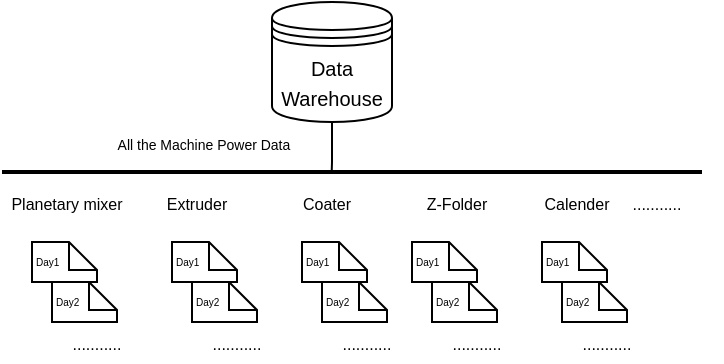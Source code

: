 <mxfile version="12.7.4" type="github">
  <diagram id="1Im3KlK5a-fqZDYA9Dqj" name="Page-1">
    <mxGraphModel dx="724" dy="558" grid="1" gridSize="10" guides="1" tooltips="1" connect="1" arrows="1" fold="1" page="1" pageScale="1" pageWidth="827" pageHeight="1169" math="0" shadow="0">
      <root>
        <mxCell id="0" />
        <mxCell id="1" parent="0" />
        <mxCell id="hU9EMZwozgbWL7tR4kAy-40" value="" style="edgeStyle=orthogonalEdgeStyle;rounded=0;orthogonalLoop=1;jettySize=auto;html=1;endArrow=none;endFill=0;entryX=0.471;entryY=0.52;entryDx=0;entryDy=0;entryPerimeter=0;" edge="1" parent="1" source="hU9EMZwozgbWL7tR4kAy-1" target="hU9EMZwozgbWL7tR4kAy-4">
          <mxGeometry relative="1" as="geometry">
            <mxPoint x="310" y="300" as="targetPoint" />
          </mxGeometry>
        </mxCell>
        <mxCell id="hU9EMZwozgbWL7tR4kAy-1" value="&lt;font style=&quot;font-size: 10px&quot;&gt;Data Warehouse&lt;/font&gt;" style="shape=datastore;whiteSpace=wrap;html=1;" vertex="1" parent="1">
          <mxGeometry x="280" y="160" width="60" height="60" as="geometry" />
        </mxCell>
        <mxCell id="hU9EMZwozgbWL7tR4kAy-4" value="" style="line;strokeWidth=2;html=1;" vertex="1" parent="1">
          <mxGeometry x="145" y="240" width="350" height="10" as="geometry" />
        </mxCell>
        <mxCell id="hU9EMZwozgbWL7tR4kAy-7" value="&lt;font style=&quot;font-size: 8px&quot;&gt;Planetary mixer&lt;/font&gt;" style="text;html=1;strokeColor=none;fillColor=none;align=center;verticalAlign=middle;whiteSpace=wrap;rounded=0;" vertex="1" parent="1">
          <mxGeometry x="145" y="250" width="65" height="20" as="geometry" />
        </mxCell>
        <mxCell id="hU9EMZwozgbWL7tR4kAy-8" value="&lt;span style=&quot;font-size: 8px&quot;&gt;Extruder&lt;/span&gt;" style="text;html=1;strokeColor=none;fillColor=none;align=center;verticalAlign=middle;whiteSpace=wrap;rounded=0;" vertex="1" parent="1">
          <mxGeometry x="210" y="250" width="65" height="20" as="geometry" />
        </mxCell>
        <mxCell id="hU9EMZwozgbWL7tR4kAy-9" value="&lt;span style=&quot;font-size: 8px&quot;&gt;Coater&lt;/span&gt;" style="text;html=1;strokeColor=none;fillColor=none;align=center;verticalAlign=middle;whiteSpace=wrap;rounded=0;" vertex="1" parent="1">
          <mxGeometry x="275" y="250" width="65" height="20" as="geometry" />
        </mxCell>
        <mxCell id="hU9EMZwozgbWL7tR4kAy-10" value="&lt;span style=&quot;font-size: 8px&quot;&gt;Z-Folder&lt;/span&gt;" style="text;html=1;strokeColor=none;fillColor=none;align=center;verticalAlign=middle;whiteSpace=wrap;rounded=0;" vertex="1" parent="1">
          <mxGeometry x="340" y="250" width="65" height="20" as="geometry" />
        </mxCell>
        <mxCell id="hU9EMZwozgbWL7tR4kAy-11" value="&lt;span style=&quot;font-size: 8px&quot;&gt;Calender&lt;/span&gt;" style="text;html=1;strokeColor=none;fillColor=none;align=center;verticalAlign=middle;whiteSpace=wrap;rounded=0;" vertex="1" parent="1">
          <mxGeometry x="400" y="250" width="65" height="20" as="geometry" />
        </mxCell>
        <mxCell id="hU9EMZwozgbWL7tR4kAy-13" value="&lt;font style=&quot;font-size: 5px&quot;&gt;Day1&lt;/font&gt;" style="shape=note;whiteSpace=wrap;html=1;size=14;verticalAlign=top;align=left;spacingTop=-6;" vertex="1" parent="1">
          <mxGeometry x="160" y="280" width="32.5" height="20" as="geometry" />
        </mxCell>
        <mxCell id="hU9EMZwozgbWL7tR4kAy-14" value="&lt;span style=&quot;font-size: 8px&quot;&gt;...........&lt;/span&gt;" style="text;html=1;strokeColor=none;fillColor=none;align=center;verticalAlign=middle;whiteSpace=wrap;rounded=0;" vertex="1" parent="1">
          <mxGeometry x="440" y="250" width="65" height="20" as="geometry" />
        </mxCell>
        <mxCell id="hU9EMZwozgbWL7tR4kAy-16" value="&lt;font style=&quot;font-size: 5px&quot;&gt;Day2&lt;/font&gt;" style="shape=note;whiteSpace=wrap;html=1;size=14;verticalAlign=top;align=left;spacingTop=-6;" vertex="1" parent="1">
          <mxGeometry x="170" y="300" width="32.5" height="20" as="geometry" />
        </mxCell>
        <mxCell id="hU9EMZwozgbWL7tR4kAy-17" value="&lt;span style=&quot;font-size: 8px&quot;&gt;...........&lt;/span&gt;" style="text;html=1;strokeColor=none;fillColor=none;align=center;verticalAlign=middle;whiteSpace=wrap;rounded=0;" vertex="1" parent="1">
          <mxGeometry x="160" y="320" width="65" height="20" as="geometry" />
        </mxCell>
        <mxCell id="hU9EMZwozgbWL7tR4kAy-18" value="&lt;font style=&quot;font-size: 5px&quot;&gt;Day1&lt;/font&gt;" style="shape=note;whiteSpace=wrap;html=1;size=14;verticalAlign=top;align=left;spacingTop=-6;" vertex="1" parent="1">
          <mxGeometry x="230" y="280" width="32.5" height="20" as="geometry" />
        </mxCell>
        <mxCell id="hU9EMZwozgbWL7tR4kAy-19" value="&lt;font style=&quot;font-size: 5px&quot;&gt;Day2&lt;/font&gt;" style="shape=note;whiteSpace=wrap;html=1;size=14;verticalAlign=top;align=left;spacingTop=-6;" vertex="1" parent="1">
          <mxGeometry x="240" y="300" width="32.5" height="20" as="geometry" />
        </mxCell>
        <mxCell id="hU9EMZwozgbWL7tR4kAy-20" value="&lt;span style=&quot;font-size: 8px&quot;&gt;...........&lt;/span&gt;" style="text;html=1;strokeColor=none;fillColor=none;align=center;verticalAlign=middle;whiteSpace=wrap;rounded=0;" vertex="1" parent="1">
          <mxGeometry x="230" y="320" width="65" height="20" as="geometry" />
        </mxCell>
        <mxCell id="hU9EMZwozgbWL7tR4kAy-21" value="&lt;font style=&quot;font-size: 5px&quot;&gt;Day1&lt;/font&gt;" style="shape=note;whiteSpace=wrap;html=1;size=14;verticalAlign=top;align=left;spacingTop=-6;" vertex="1" parent="1">
          <mxGeometry x="295" y="280" width="32.5" height="20" as="geometry" />
        </mxCell>
        <mxCell id="hU9EMZwozgbWL7tR4kAy-22" value="&lt;font style=&quot;font-size: 5px&quot;&gt;Day2&lt;/font&gt;" style="shape=note;whiteSpace=wrap;html=1;size=14;verticalAlign=top;align=left;spacingTop=-6;" vertex="1" parent="1">
          <mxGeometry x="305" y="300" width="32.5" height="20" as="geometry" />
        </mxCell>
        <mxCell id="hU9EMZwozgbWL7tR4kAy-23" value="&lt;span style=&quot;font-size: 8px&quot;&gt;...........&lt;/span&gt;" style="text;html=1;strokeColor=none;fillColor=none;align=center;verticalAlign=middle;whiteSpace=wrap;rounded=0;" vertex="1" parent="1">
          <mxGeometry x="295" y="320" width="65" height="20" as="geometry" />
        </mxCell>
        <mxCell id="hU9EMZwozgbWL7tR4kAy-24" value="&lt;font style=&quot;font-size: 5px&quot;&gt;Day1&lt;/font&gt;" style="shape=note;whiteSpace=wrap;html=1;size=14;verticalAlign=top;align=left;spacingTop=-6;" vertex="1" parent="1">
          <mxGeometry x="350" y="280" width="32.5" height="20" as="geometry" />
        </mxCell>
        <mxCell id="hU9EMZwozgbWL7tR4kAy-25" value="&lt;font style=&quot;font-size: 5px&quot;&gt;Day2&lt;/font&gt;" style="shape=note;whiteSpace=wrap;html=1;size=14;verticalAlign=top;align=left;spacingTop=-6;" vertex="1" parent="1">
          <mxGeometry x="360" y="300" width="32.5" height="20" as="geometry" />
        </mxCell>
        <mxCell id="hU9EMZwozgbWL7tR4kAy-26" value="&lt;span style=&quot;font-size: 8px&quot;&gt;...........&lt;/span&gt;" style="text;html=1;strokeColor=none;fillColor=none;align=center;verticalAlign=middle;whiteSpace=wrap;rounded=0;" vertex="1" parent="1">
          <mxGeometry x="350" y="320" width="65" height="20" as="geometry" />
        </mxCell>
        <mxCell id="hU9EMZwozgbWL7tR4kAy-27" value="&lt;font style=&quot;font-size: 5px&quot;&gt;Day1&lt;/font&gt;" style="shape=note;whiteSpace=wrap;html=1;size=14;verticalAlign=top;align=left;spacingTop=-6;" vertex="1" parent="1">
          <mxGeometry x="415" y="280" width="32.5" height="20" as="geometry" />
        </mxCell>
        <mxCell id="hU9EMZwozgbWL7tR4kAy-28" value="&lt;font style=&quot;font-size: 5px&quot;&gt;Day2&lt;/font&gt;" style="shape=note;whiteSpace=wrap;html=1;size=14;verticalAlign=top;align=left;spacingTop=-6;" vertex="1" parent="1">
          <mxGeometry x="425" y="300" width="32.5" height="20" as="geometry" />
        </mxCell>
        <mxCell id="hU9EMZwozgbWL7tR4kAy-29" value="&lt;span style=&quot;font-size: 8px&quot;&gt;...........&lt;/span&gt;" style="text;html=1;strokeColor=none;fillColor=none;align=center;verticalAlign=middle;whiteSpace=wrap;rounded=0;" vertex="1" parent="1">
          <mxGeometry x="415" y="320" width="65" height="20" as="geometry" />
        </mxCell>
        <mxCell id="hU9EMZwozgbWL7tR4kAy-31" value="&lt;font style=&quot;font-size: 7px&quot;&gt;&amp;nbsp;All the Machine Power Data&lt;/font&gt;" style="text;html=1;strokeColor=none;fillColor=none;align=center;verticalAlign=middle;whiteSpace=wrap;rounded=0;" vertex="1" parent="1">
          <mxGeometry x="185" y="220" width="120" height="20" as="geometry" />
        </mxCell>
      </root>
    </mxGraphModel>
  </diagram>
</mxfile>
